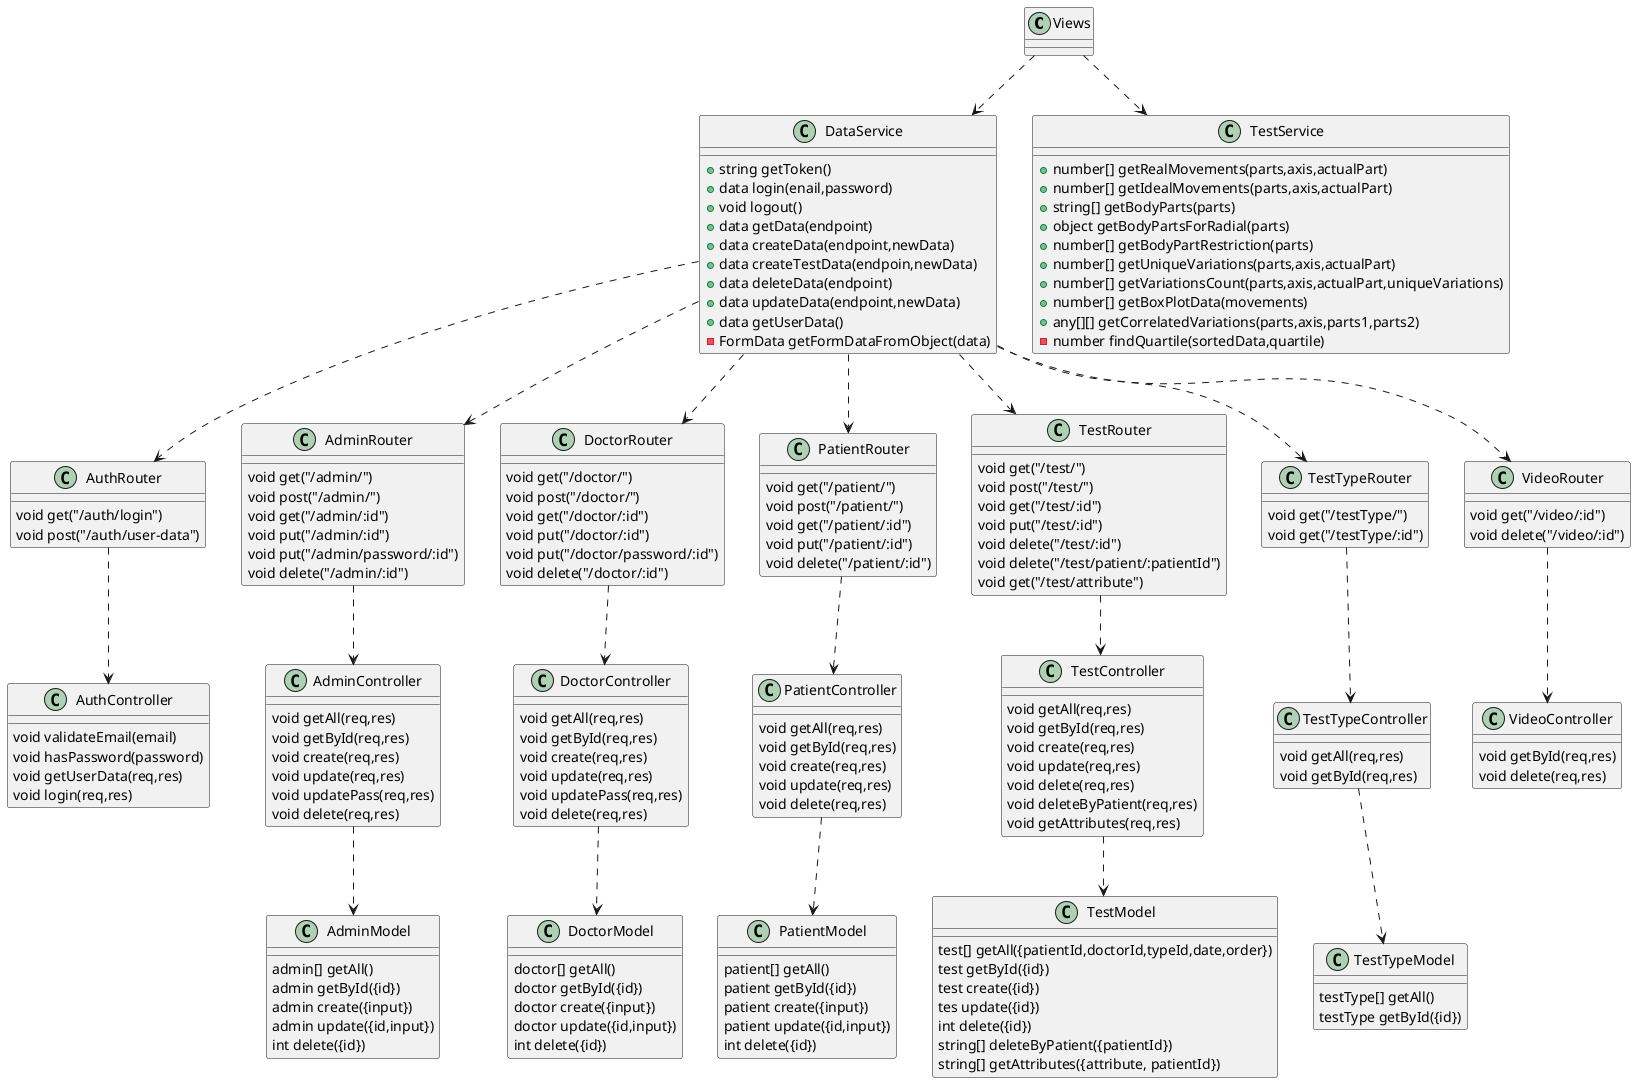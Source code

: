 @startuml

Views ..> DataService
Views ..> TestService

DataService ..> AuthRouter
DataService ..> AdminRouter
DataService ..> DoctorRouter
DataService ..> PatientRouter
DataService ..> TestRouter
DataService ..> TestTypeRouter
DataService ..> VideoRouter

AuthRouter ..> AuthController
AdminRouter ..> AdminController
DoctorRouter ..> DoctorController
PatientRouter ..> PatientController
TestRouter ..> TestController
TestTypeRouter ..> TestTypeController
VideoRouter ..> VideoController

AdminController ..> AdminModel
DoctorController ..> DoctorModel
PatientController ..> PatientModel
TestController ..> TestModel
TestTypeController ..> TestTypeModel

class TestService {
    +number[] getRealMovements(parts,axis,actualPart)
    +number[] getIdealMovements(parts,axis,actualPart)
    +string[] getBodyParts(parts)
    +object getBodyPartsForRadial(parts)
    +number[] getBodyPartRestriction(parts)
    +number[] getUniqueVariations(parts,axis,actualPart)
    +number[] getVariationsCount(parts,axis,actualPart,uniqueVariations)
    +number[] getBoxPlotData(movements)
    +any[][] getCorrelatedVariations(parts,axis,parts1,parts2)
    -number findQuartile(sortedData,quartile)
}

class DataService {
    +string getToken()
    +data login(enail,password)
    +void logout()
    +data getData(endpoint)
    +data createData(endpoint,newData) 
    +data createTestData(endpoin,newData)
    +data deleteData(endpoint) 
    +data updateData(endpoint,newData) 
    +data getUserData() 
    -FormData getFormDataFromObject(data) 
}

class AuthRouter {
    void get("/auth/login")
    void post("/auth/user-data")
}

class AdminRouter {
    void get("/admin/")
    void post("/admin/")
    void get("/admin/:id")
    void put("/admin/:id")
    void put("/admin/password/:id")
    void delete("/admin/:id")
}

class DoctorRouter {
    void get("/doctor/")
    void post("/doctor/")
    void get("/doctor/:id")
    void put("/doctor/:id")
    void put("/doctor/password/:id")
    void delete("/doctor/:id")
}

class PatientRouter {
    void get("/patient/")
    void post("/patient/")
    void get("/patient/:id")
    void put("/patient/:id")
    void delete("/patient/:id")
}

class TestRouter {
    void get("/test/")
    void post("/test/")
    void get("/test/:id")
    void put("/test/:id")
    void delete("/test/:id")
    void delete("/test/patient/:patientId")
    void get("/test/attribute")
}

class TestTypeRouter {
    void get("/testType/")
    void get("/testType/:id")
}

class VideoRouter {
    void get("/video/:id")
    void delete("/video/:id")
}

class AuthController {
    void validateEmail(email)
    void hasPassword(password)
    void getUserData(req,res)
    void login(req,res)
}

class AdminController {
    void getAll(req,res)
    void getById(req,res)
    void create(req,res)
    void update(req,res)
    void updatePass(req,res)
    void delete(req,res)
}

class DoctorController {
    void getAll(req,res)
    void getById(req,res)
    void create(req,res)
    void update(req,res)
    void updatePass(req,res)
    void delete(req,res)
}

class PatientController {
    void getAll(req,res)
    void getById(req,res)
    void create(req,res)
    void update(req,res)
    void delete(req,res)
}

class TestController {
    void getAll(req,res)
    void getById(req,res)
    void create(req,res)
    void update(req,res)
    void delete(req,res)
    void deleteByPatient(req,res)
    void getAttributes(req,res)
}

class TestTypeController {
    void getAll(req,res)
    void getById(req,res)
}

class VideoController {
    void getById(req,res)
    void delete(req,res)
}

class AdminModel {
    admin[] getAll()
    admin getById({id})
    admin create({input})
    admin update({id,input})
    int delete({id})
}

class DoctorModel {
    doctor[] getAll()
    doctor getById({id})
    doctor create({input})
    doctor update({id,input})
    int delete({id})
}

class PatientModel {
    patient[] getAll()
    patient getById({id})
    patient create({input})
    patient update({id,input})
    int delete({id})
}

class TestModel {
    test[] getAll({patientId,doctorId,typeId,date,order})
    test getById({id})
    test create({id})
    tes update({id})
    int delete({id})
    string[] deleteByPatient({patientId})
    string[] getAttributes({attribute, patientId})
}

class TestTypeModel {
    testType[] getAll()
    testType getById({id})
}

@enduml